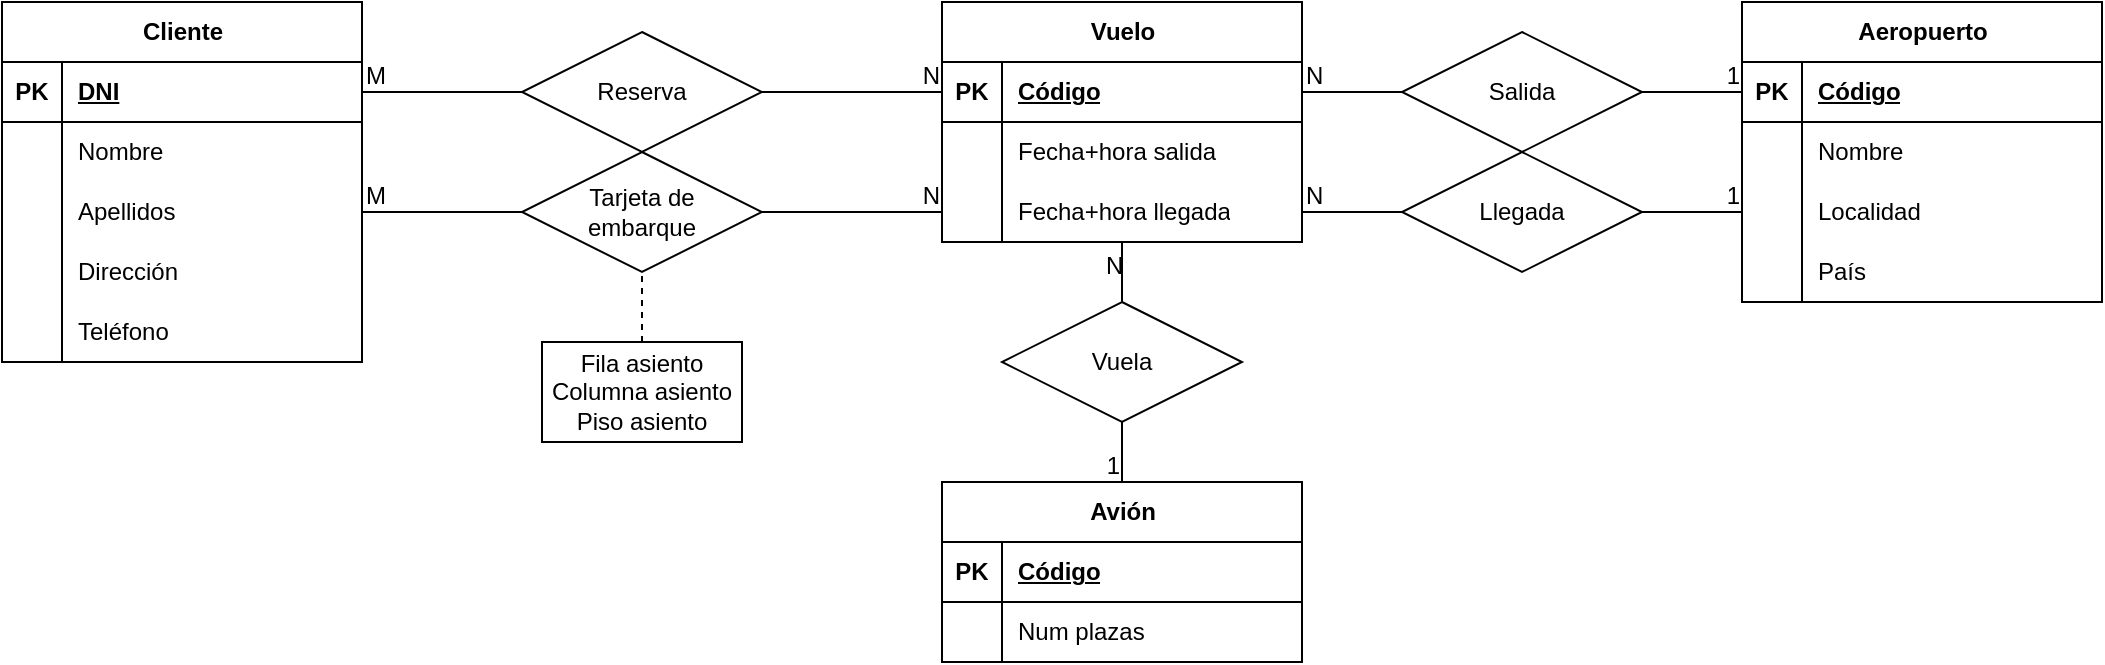 <mxfile version="21.0.10" type="github">
  <diagram name="Pàgina-1" id="Va1cdchWB8bJPIS2a1SG">
    <mxGraphModel dx="1120" dy="484" grid="1" gridSize="10" guides="1" tooltips="1" connect="1" arrows="1" fold="1" page="1" pageScale="1" pageWidth="827" pageHeight="1169" math="0" shadow="0">
      <root>
        <mxCell id="0" />
        <mxCell id="1" parent="0" />
        <mxCell id="PpxIdY-jv1hWtxWmE0YN-1" value="Vuelo" style="shape=table;startSize=30;container=1;collapsible=1;childLayout=tableLayout;fixedRows=1;rowLines=0;fontStyle=1;align=center;resizeLast=1;html=1;" vertex="1" parent="1">
          <mxGeometry x="490" y="120" width="180" height="120" as="geometry" />
        </mxCell>
        <mxCell id="PpxIdY-jv1hWtxWmE0YN-2" value="" style="shape=tableRow;horizontal=0;startSize=0;swimlaneHead=0;swimlaneBody=0;fillColor=none;collapsible=0;dropTarget=0;points=[[0,0.5],[1,0.5]];portConstraint=eastwest;top=0;left=0;right=0;bottom=1;" vertex="1" parent="PpxIdY-jv1hWtxWmE0YN-1">
          <mxGeometry y="30" width="180" height="30" as="geometry" />
        </mxCell>
        <mxCell id="PpxIdY-jv1hWtxWmE0YN-3" value="PK" style="shape=partialRectangle;connectable=0;fillColor=none;top=0;left=0;bottom=0;right=0;fontStyle=1;overflow=hidden;whiteSpace=wrap;html=1;" vertex="1" parent="PpxIdY-jv1hWtxWmE0YN-2">
          <mxGeometry width="30" height="30" as="geometry">
            <mxRectangle width="30" height="30" as="alternateBounds" />
          </mxGeometry>
        </mxCell>
        <mxCell id="PpxIdY-jv1hWtxWmE0YN-4" value="Código" style="shape=partialRectangle;connectable=0;fillColor=none;top=0;left=0;bottom=0;right=0;align=left;spacingLeft=6;fontStyle=5;overflow=hidden;whiteSpace=wrap;html=1;" vertex="1" parent="PpxIdY-jv1hWtxWmE0YN-2">
          <mxGeometry x="30" width="150" height="30" as="geometry">
            <mxRectangle width="150" height="30" as="alternateBounds" />
          </mxGeometry>
        </mxCell>
        <mxCell id="PpxIdY-jv1hWtxWmE0YN-5" value="" style="shape=tableRow;horizontal=0;startSize=0;swimlaneHead=0;swimlaneBody=0;fillColor=none;collapsible=0;dropTarget=0;points=[[0,0.5],[1,0.5]];portConstraint=eastwest;top=0;left=0;right=0;bottom=0;" vertex="1" parent="PpxIdY-jv1hWtxWmE0YN-1">
          <mxGeometry y="60" width="180" height="30" as="geometry" />
        </mxCell>
        <mxCell id="PpxIdY-jv1hWtxWmE0YN-6" value="" style="shape=partialRectangle;connectable=0;fillColor=none;top=0;left=0;bottom=0;right=0;editable=1;overflow=hidden;whiteSpace=wrap;html=1;" vertex="1" parent="PpxIdY-jv1hWtxWmE0YN-5">
          <mxGeometry width="30" height="30" as="geometry">
            <mxRectangle width="30" height="30" as="alternateBounds" />
          </mxGeometry>
        </mxCell>
        <mxCell id="PpxIdY-jv1hWtxWmE0YN-7" value="Fecha+hora salida" style="shape=partialRectangle;connectable=0;fillColor=none;top=0;left=0;bottom=0;right=0;align=left;spacingLeft=6;overflow=hidden;whiteSpace=wrap;html=1;" vertex="1" parent="PpxIdY-jv1hWtxWmE0YN-5">
          <mxGeometry x="30" width="150" height="30" as="geometry">
            <mxRectangle width="150" height="30" as="alternateBounds" />
          </mxGeometry>
        </mxCell>
        <mxCell id="PpxIdY-jv1hWtxWmE0YN-8" value="" style="shape=tableRow;horizontal=0;startSize=0;swimlaneHead=0;swimlaneBody=0;fillColor=none;collapsible=0;dropTarget=0;points=[[0,0.5],[1,0.5]];portConstraint=eastwest;top=0;left=0;right=0;bottom=0;" vertex="1" parent="PpxIdY-jv1hWtxWmE0YN-1">
          <mxGeometry y="90" width="180" height="30" as="geometry" />
        </mxCell>
        <mxCell id="PpxIdY-jv1hWtxWmE0YN-9" value="" style="shape=partialRectangle;connectable=0;fillColor=none;top=0;left=0;bottom=0;right=0;editable=1;overflow=hidden;whiteSpace=wrap;html=1;" vertex="1" parent="PpxIdY-jv1hWtxWmE0YN-8">
          <mxGeometry width="30" height="30" as="geometry">
            <mxRectangle width="30" height="30" as="alternateBounds" />
          </mxGeometry>
        </mxCell>
        <mxCell id="PpxIdY-jv1hWtxWmE0YN-10" value="Fecha+hora llegada" style="shape=partialRectangle;connectable=0;fillColor=none;top=0;left=0;bottom=0;right=0;align=left;spacingLeft=6;overflow=hidden;whiteSpace=wrap;html=1;" vertex="1" parent="PpxIdY-jv1hWtxWmE0YN-8">
          <mxGeometry x="30" width="150" height="30" as="geometry">
            <mxRectangle width="150" height="30" as="alternateBounds" />
          </mxGeometry>
        </mxCell>
        <mxCell id="PpxIdY-jv1hWtxWmE0YN-14" value="Aeropuerto" style="shape=table;startSize=30;container=1;collapsible=1;childLayout=tableLayout;fixedRows=1;rowLines=0;fontStyle=1;align=center;resizeLast=1;html=1;" vertex="1" parent="1">
          <mxGeometry x="890" y="120" width="180" height="150" as="geometry" />
        </mxCell>
        <mxCell id="PpxIdY-jv1hWtxWmE0YN-15" value="" style="shape=tableRow;horizontal=0;startSize=0;swimlaneHead=0;swimlaneBody=0;fillColor=none;collapsible=0;dropTarget=0;points=[[0,0.5],[1,0.5]];portConstraint=eastwest;top=0;left=0;right=0;bottom=1;" vertex="1" parent="PpxIdY-jv1hWtxWmE0YN-14">
          <mxGeometry y="30" width="180" height="30" as="geometry" />
        </mxCell>
        <mxCell id="PpxIdY-jv1hWtxWmE0YN-16" value="PK" style="shape=partialRectangle;connectable=0;fillColor=none;top=0;left=0;bottom=0;right=0;fontStyle=1;overflow=hidden;whiteSpace=wrap;html=1;" vertex="1" parent="PpxIdY-jv1hWtxWmE0YN-15">
          <mxGeometry width="30" height="30" as="geometry">
            <mxRectangle width="30" height="30" as="alternateBounds" />
          </mxGeometry>
        </mxCell>
        <mxCell id="PpxIdY-jv1hWtxWmE0YN-17" value="Código" style="shape=partialRectangle;connectable=0;fillColor=none;top=0;left=0;bottom=0;right=0;align=left;spacingLeft=6;fontStyle=5;overflow=hidden;whiteSpace=wrap;html=1;" vertex="1" parent="PpxIdY-jv1hWtxWmE0YN-15">
          <mxGeometry x="30" width="150" height="30" as="geometry">
            <mxRectangle width="150" height="30" as="alternateBounds" />
          </mxGeometry>
        </mxCell>
        <mxCell id="PpxIdY-jv1hWtxWmE0YN-18" value="" style="shape=tableRow;horizontal=0;startSize=0;swimlaneHead=0;swimlaneBody=0;fillColor=none;collapsible=0;dropTarget=0;points=[[0,0.5],[1,0.5]];portConstraint=eastwest;top=0;left=0;right=0;bottom=0;" vertex="1" parent="PpxIdY-jv1hWtxWmE0YN-14">
          <mxGeometry y="60" width="180" height="30" as="geometry" />
        </mxCell>
        <mxCell id="PpxIdY-jv1hWtxWmE0YN-19" value="" style="shape=partialRectangle;connectable=0;fillColor=none;top=0;left=0;bottom=0;right=0;editable=1;overflow=hidden;whiteSpace=wrap;html=1;" vertex="1" parent="PpxIdY-jv1hWtxWmE0YN-18">
          <mxGeometry width="30" height="30" as="geometry">
            <mxRectangle width="30" height="30" as="alternateBounds" />
          </mxGeometry>
        </mxCell>
        <mxCell id="PpxIdY-jv1hWtxWmE0YN-20" value="Nombre" style="shape=partialRectangle;connectable=0;fillColor=none;top=0;left=0;bottom=0;right=0;align=left;spacingLeft=6;overflow=hidden;whiteSpace=wrap;html=1;" vertex="1" parent="PpxIdY-jv1hWtxWmE0YN-18">
          <mxGeometry x="30" width="150" height="30" as="geometry">
            <mxRectangle width="150" height="30" as="alternateBounds" />
          </mxGeometry>
        </mxCell>
        <mxCell id="PpxIdY-jv1hWtxWmE0YN-21" value="" style="shape=tableRow;horizontal=0;startSize=0;swimlaneHead=0;swimlaneBody=0;fillColor=none;collapsible=0;dropTarget=0;points=[[0,0.5],[1,0.5]];portConstraint=eastwest;top=0;left=0;right=0;bottom=0;" vertex="1" parent="PpxIdY-jv1hWtxWmE0YN-14">
          <mxGeometry y="90" width="180" height="30" as="geometry" />
        </mxCell>
        <mxCell id="PpxIdY-jv1hWtxWmE0YN-22" value="" style="shape=partialRectangle;connectable=0;fillColor=none;top=0;left=0;bottom=0;right=0;editable=1;overflow=hidden;whiteSpace=wrap;html=1;" vertex="1" parent="PpxIdY-jv1hWtxWmE0YN-21">
          <mxGeometry width="30" height="30" as="geometry">
            <mxRectangle width="30" height="30" as="alternateBounds" />
          </mxGeometry>
        </mxCell>
        <mxCell id="PpxIdY-jv1hWtxWmE0YN-23" value="Localidad" style="shape=partialRectangle;connectable=0;fillColor=none;top=0;left=0;bottom=0;right=0;align=left;spacingLeft=6;overflow=hidden;whiteSpace=wrap;html=1;" vertex="1" parent="PpxIdY-jv1hWtxWmE0YN-21">
          <mxGeometry x="30" width="150" height="30" as="geometry">
            <mxRectangle width="150" height="30" as="alternateBounds" />
          </mxGeometry>
        </mxCell>
        <mxCell id="PpxIdY-jv1hWtxWmE0YN-24" value="" style="shape=tableRow;horizontal=0;startSize=0;swimlaneHead=0;swimlaneBody=0;fillColor=none;collapsible=0;dropTarget=0;points=[[0,0.5],[1,0.5]];portConstraint=eastwest;top=0;left=0;right=0;bottom=0;" vertex="1" parent="PpxIdY-jv1hWtxWmE0YN-14">
          <mxGeometry y="120" width="180" height="30" as="geometry" />
        </mxCell>
        <mxCell id="PpxIdY-jv1hWtxWmE0YN-25" value="" style="shape=partialRectangle;connectable=0;fillColor=none;top=0;left=0;bottom=0;right=0;editable=1;overflow=hidden;whiteSpace=wrap;html=1;" vertex="1" parent="PpxIdY-jv1hWtxWmE0YN-24">
          <mxGeometry width="30" height="30" as="geometry">
            <mxRectangle width="30" height="30" as="alternateBounds" />
          </mxGeometry>
        </mxCell>
        <mxCell id="PpxIdY-jv1hWtxWmE0YN-26" value="País" style="shape=partialRectangle;connectable=0;fillColor=none;top=0;left=0;bottom=0;right=0;align=left;spacingLeft=6;overflow=hidden;whiteSpace=wrap;html=1;" vertex="1" parent="PpxIdY-jv1hWtxWmE0YN-24">
          <mxGeometry x="30" width="150" height="30" as="geometry">
            <mxRectangle width="150" height="30" as="alternateBounds" />
          </mxGeometry>
        </mxCell>
        <mxCell id="PpxIdY-jv1hWtxWmE0YN-27" value="" style="endArrow=none;html=1;rounded=0;" edge="1" parent="1" source="PpxIdY-jv1hWtxWmE0YN-2" target="PpxIdY-jv1hWtxWmE0YN-15">
          <mxGeometry relative="1" as="geometry">
            <mxPoint x="720" y="170" as="sourcePoint" />
            <mxPoint x="880" y="170" as="targetPoint" />
          </mxGeometry>
        </mxCell>
        <mxCell id="PpxIdY-jv1hWtxWmE0YN-28" value="N" style="resizable=0;html=1;whiteSpace=wrap;align=left;verticalAlign=bottom;" connectable="0" vertex="1" parent="PpxIdY-jv1hWtxWmE0YN-27">
          <mxGeometry x="-1" relative="1" as="geometry" />
        </mxCell>
        <mxCell id="PpxIdY-jv1hWtxWmE0YN-29" value="1" style="resizable=0;html=1;whiteSpace=wrap;align=right;verticalAlign=bottom;" connectable="0" vertex="1" parent="PpxIdY-jv1hWtxWmE0YN-27">
          <mxGeometry x="1" relative="1" as="geometry" />
        </mxCell>
        <mxCell id="PpxIdY-jv1hWtxWmE0YN-30" value="" style="endArrow=none;html=1;rounded=0;exitX=1;exitY=0.5;exitDx=0;exitDy=0;entryX=0;entryY=0.5;entryDx=0;entryDy=0;" edge="1" parent="1" source="PpxIdY-jv1hWtxWmE0YN-8" target="PpxIdY-jv1hWtxWmE0YN-21">
          <mxGeometry relative="1" as="geometry">
            <mxPoint x="720" y="240" as="sourcePoint" />
            <mxPoint x="880" y="240" as="targetPoint" />
          </mxGeometry>
        </mxCell>
        <mxCell id="PpxIdY-jv1hWtxWmE0YN-31" value="N" style="resizable=0;html=1;whiteSpace=wrap;align=left;verticalAlign=bottom;" connectable="0" vertex="1" parent="PpxIdY-jv1hWtxWmE0YN-30">
          <mxGeometry x="-1" relative="1" as="geometry" />
        </mxCell>
        <mxCell id="PpxIdY-jv1hWtxWmE0YN-32" value="1" style="resizable=0;html=1;whiteSpace=wrap;align=right;verticalAlign=bottom;" connectable="0" vertex="1" parent="PpxIdY-jv1hWtxWmE0YN-30">
          <mxGeometry x="1" relative="1" as="geometry" />
        </mxCell>
        <mxCell id="PpxIdY-jv1hWtxWmE0YN-36" value="Salida" style="shape=rhombus;perimeter=rhombusPerimeter;whiteSpace=wrap;html=1;align=center;" vertex="1" parent="1">
          <mxGeometry x="720" y="135" width="120" height="60" as="geometry" />
        </mxCell>
        <mxCell id="PpxIdY-jv1hWtxWmE0YN-37" value="Llegada" style="shape=rhombus;perimeter=rhombusPerimeter;whiteSpace=wrap;html=1;align=center;" vertex="1" parent="1">
          <mxGeometry x="720" y="195" width="120" height="60" as="geometry" />
        </mxCell>
        <mxCell id="PpxIdY-jv1hWtxWmE0YN-38" value="Avión" style="shape=table;startSize=30;container=1;collapsible=1;childLayout=tableLayout;fixedRows=1;rowLines=0;fontStyle=1;align=center;resizeLast=1;html=1;" vertex="1" parent="1">
          <mxGeometry x="490" y="360" width="180" height="90" as="geometry" />
        </mxCell>
        <mxCell id="PpxIdY-jv1hWtxWmE0YN-39" value="" style="shape=tableRow;horizontal=0;startSize=0;swimlaneHead=0;swimlaneBody=0;fillColor=none;collapsible=0;dropTarget=0;points=[[0,0.5],[1,0.5]];portConstraint=eastwest;top=0;left=0;right=0;bottom=1;" vertex="1" parent="PpxIdY-jv1hWtxWmE0YN-38">
          <mxGeometry y="30" width="180" height="30" as="geometry" />
        </mxCell>
        <mxCell id="PpxIdY-jv1hWtxWmE0YN-40" value="PK" style="shape=partialRectangle;connectable=0;fillColor=none;top=0;left=0;bottom=0;right=0;fontStyle=1;overflow=hidden;whiteSpace=wrap;html=1;" vertex="1" parent="PpxIdY-jv1hWtxWmE0YN-39">
          <mxGeometry width="30" height="30" as="geometry">
            <mxRectangle width="30" height="30" as="alternateBounds" />
          </mxGeometry>
        </mxCell>
        <mxCell id="PpxIdY-jv1hWtxWmE0YN-41" value="Código" style="shape=partialRectangle;connectable=0;fillColor=none;top=0;left=0;bottom=0;right=0;align=left;spacingLeft=6;fontStyle=5;overflow=hidden;whiteSpace=wrap;html=1;" vertex="1" parent="PpxIdY-jv1hWtxWmE0YN-39">
          <mxGeometry x="30" width="150" height="30" as="geometry">
            <mxRectangle width="150" height="30" as="alternateBounds" />
          </mxGeometry>
        </mxCell>
        <mxCell id="PpxIdY-jv1hWtxWmE0YN-42" value="" style="shape=tableRow;horizontal=0;startSize=0;swimlaneHead=0;swimlaneBody=0;fillColor=none;collapsible=0;dropTarget=0;points=[[0,0.5],[1,0.5]];portConstraint=eastwest;top=0;left=0;right=0;bottom=0;" vertex="1" parent="PpxIdY-jv1hWtxWmE0YN-38">
          <mxGeometry y="60" width="180" height="30" as="geometry" />
        </mxCell>
        <mxCell id="PpxIdY-jv1hWtxWmE0YN-43" value="" style="shape=partialRectangle;connectable=0;fillColor=none;top=0;left=0;bottom=0;right=0;editable=1;overflow=hidden;whiteSpace=wrap;html=1;" vertex="1" parent="PpxIdY-jv1hWtxWmE0YN-42">
          <mxGeometry width="30" height="30" as="geometry">
            <mxRectangle width="30" height="30" as="alternateBounds" />
          </mxGeometry>
        </mxCell>
        <mxCell id="PpxIdY-jv1hWtxWmE0YN-44" value="Num plazas" style="shape=partialRectangle;connectable=0;fillColor=none;top=0;left=0;bottom=0;right=0;align=left;spacingLeft=6;overflow=hidden;whiteSpace=wrap;html=1;" vertex="1" parent="PpxIdY-jv1hWtxWmE0YN-42">
          <mxGeometry x="30" width="150" height="30" as="geometry">
            <mxRectangle width="150" height="30" as="alternateBounds" />
          </mxGeometry>
        </mxCell>
        <mxCell id="PpxIdY-jv1hWtxWmE0YN-51" value="" style="endArrow=none;html=1;rounded=0;" edge="1" parent="1" source="PpxIdY-jv1hWtxWmE0YN-1" target="PpxIdY-jv1hWtxWmE0YN-38">
          <mxGeometry relative="1" as="geometry">
            <mxPoint x="780" y="340" as="sourcePoint" />
            <mxPoint x="940" y="340" as="targetPoint" />
          </mxGeometry>
        </mxCell>
        <mxCell id="PpxIdY-jv1hWtxWmE0YN-52" value="N" style="resizable=0;html=1;whiteSpace=wrap;align=left;verticalAlign=bottom;" connectable="0" vertex="1" parent="PpxIdY-jv1hWtxWmE0YN-51">
          <mxGeometry x="-1" relative="1" as="geometry">
            <mxPoint x="-10" y="20" as="offset" />
          </mxGeometry>
        </mxCell>
        <mxCell id="PpxIdY-jv1hWtxWmE0YN-53" value="1" style="resizable=0;html=1;whiteSpace=wrap;align=right;verticalAlign=bottom;" connectable="0" vertex="1" parent="PpxIdY-jv1hWtxWmE0YN-51">
          <mxGeometry x="1" relative="1" as="geometry" />
        </mxCell>
        <mxCell id="PpxIdY-jv1hWtxWmE0YN-54" value="Vuela" style="shape=rhombus;perimeter=rhombusPerimeter;whiteSpace=wrap;html=1;align=center;" vertex="1" parent="1">
          <mxGeometry x="520" y="270" width="120" height="60" as="geometry" />
        </mxCell>
        <mxCell id="PpxIdY-jv1hWtxWmE0YN-55" value="Cliente" style="shape=table;startSize=30;container=1;collapsible=1;childLayout=tableLayout;fixedRows=1;rowLines=0;fontStyle=1;align=center;resizeLast=1;html=1;" vertex="1" parent="1">
          <mxGeometry x="20" y="120" width="180" height="180" as="geometry" />
        </mxCell>
        <mxCell id="PpxIdY-jv1hWtxWmE0YN-56" value="" style="shape=tableRow;horizontal=0;startSize=0;swimlaneHead=0;swimlaneBody=0;fillColor=none;collapsible=0;dropTarget=0;points=[[0,0.5],[1,0.5]];portConstraint=eastwest;top=0;left=0;right=0;bottom=1;" vertex="1" parent="PpxIdY-jv1hWtxWmE0YN-55">
          <mxGeometry y="30" width="180" height="30" as="geometry" />
        </mxCell>
        <mxCell id="PpxIdY-jv1hWtxWmE0YN-57" value="PK" style="shape=partialRectangle;connectable=0;fillColor=none;top=0;left=0;bottom=0;right=0;fontStyle=1;overflow=hidden;whiteSpace=wrap;html=1;" vertex="1" parent="PpxIdY-jv1hWtxWmE0YN-56">
          <mxGeometry width="30" height="30" as="geometry">
            <mxRectangle width="30" height="30" as="alternateBounds" />
          </mxGeometry>
        </mxCell>
        <mxCell id="PpxIdY-jv1hWtxWmE0YN-58" value="DNI" style="shape=partialRectangle;connectable=0;fillColor=none;top=0;left=0;bottom=0;right=0;align=left;spacingLeft=6;fontStyle=5;overflow=hidden;whiteSpace=wrap;html=1;" vertex="1" parent="PpxIdY-jv1hWtxWmE0YN-56">
          <mxGeometry x="30" width="150" height="30" as="geometry">
            <mxRectangle width="150" height="30" as="alternateBounds" />
          </mxGeometry>
        </mxCell>
        <mxCell id="PpxIdY-jv1hWtxWmE0YN-59" value="" style="shape=tableRow;horizontal=0;startSize=0;swimlaneHead=0;swimlaneBody=0;fillColor=none;collapsible=0;dropTarget=0;points=[[0,0.5],[1,0.5]];portConstraint=eastwest;top=0;left=0;right=0;bottom=0;" vertex="1" parent="PpxIdY-jv1hWtxWmE0YN-55">
          <mxGeometry y="60" width="180" height="30" as="geometry" />
        </mxCell>
        <mxCell id="PpxIdY-jv1hWtxWmE0YN-60" value="" style="shape=partialRectangle;connectable=0;fillColor=none;top=0;left=0;bottom=0;right=0;editable=1;overflow=hidden;whiteSpace=wrap;html=1;" vertex="1" parent="PpxIdY-jv1hWtxWmE0YN-59">
          <mxGeometry width="30" height="30" as="geometry">
            <mxRectangle width="30" height="30" as="alternateBounds" />
          </mxGeometry>
        </mxCell>
        <mxCell id="PpxIdY-jv1hWtxWmE0YN-61" value="Nombre" style="shape=partialRectangle;connectable=0;fillColor=none;top=0;left=0;bottom=0;right=0;align=left;spacingLeft=6;overflow=hidden;whiteSpace=wrap;html=1;" vertex="1" parent="PpxIdY-jv1hWtxWmE0YN-59">
          <mxGeometry x="30" width="150" height="30" as="geometry">
            <mxRectangle width="150" height="30" as="alternateBounds" />
          </mxGeometry>
        </mxCell>
        <mxCell id="PpxIdY-jv1hWtxWmE0YN-62" value="" style="shape=tableRow;horizontal=0;startSize=0;swimlaneHead=0;swimlaneBody=0;fillColor=none;collapsible=0;dropTarget=0;points=[[0,0.5],[1,0.5]];portConstraint=eastwest;top=0;left=0;right=0;bottom=0;" vertex="1" parent="PpxIdY-jv1hWtxWmE0YN-55">
          <mxGeometry y="90" width="180" height="30" as="geometry" />
        </mxCell>
        <mxCell id="PpxIdY-jv1hWtxWmE0YN-63" value="" style="shape=partialRectangle;connectable=0;fillColor=none;top=0;left=0;bottom=0;right=0;editable=1;overflow=hidden;whiteSpace=wrap;html=1;" vertex="1" parent="PpxIdY-jv1hWtxWmE0YN-62">
          <mxGeometry width="30" height="30" as="geometry">
            <mxRectangle width="30" height="30" as="alternateBounds" />
          </mxGeometry>
        </mxCell>
        <mxCell id="PpxIdY-jv1hWtxWmE0YN-64" value="Apellidos" style="shape=partialRectangle;connectable=0;fillColor=none;top=0;left=0;bottom=0;right=0;align=left;spacingLeft=6;overflow=hidden;whiteSpace=wrap;html=1;" vertex="1" parent="PpxIdY-jv1hWtxWmE0YN-62">
          <mxGeometry x="30" width="150" height="30" as="geometry">
            <mxRectangle width="150" height="30" as="alternateBounds" />
          </mxGeometry>
        </mxCell>
        <mxCell id="PpxIdY-jv1hWtxWmE0YN-65" value="" style="shape=tableRow;horizontal=0;startSize=0;swimlaneHead=0;swimlaneBody=0;fillColor=none;collapsible=0;dropTarget=0;points=[[0,0.5],[1,0.5]];portConstraint=eastwest;top=0;left=0;right=0;bottom=0;" vertex="1" parent="PpxIdY-jv1hWtxWmE0YN-55">
          <mxGeometry y="120" width="180" height="30" as="geometry" />
        </mxCell>
        <mxCell id="PpxIdY-jv1hWtxWmE0YN-66" value="" style="shape=partialRectangle;connectable=0;fillColor=none;top=0;left=0;bottom=0;right=0;editable=1;overflow=hidden;whiteSpace=wrap;html=1;" vertex="1" parent="PpxIdY-jv1hWtxWmE0YN-65">
          <mxGeometry width="30" height="30" as="geometry">
            <mxRectangle width="30" height="30" as="alternateBounds" />
          </mxGeometry>
        </mxCell>
        <mxCell id="PpxIdY-jv1hWtxWmE0YN-67" value="Dirección" style="shape=partialRectangle;connectable=0;fillColor=none;top=0;left=0;bottom=0;right=0;align=left;spacingLeft=6;overflow=hidden;whiteSpace=wrap;html=1;" vertex="1" parent="PpxIdY-jv1hWtxWmE0YN-65">
          <mxGeometry x="30" width="150" height="30" as="geometry">
            <mxRectangle width="150" height="30" as="alternateBounds" />
          </mxGeometry>
        </mxCell>
        <mxCell id="PpxIdY-jv1hWtxWmE0YN-68" value="" style="shape=tableRow;horizontal=0;startSize=0;swimlaneHead=0;swimlaneBody=0;fillColor=none;collapsible=0;dropTarget=0;points=[[0,0.5],[1,0.5]];portConstraint=eastwest;top=0;left=0;right=0;bottom=0;" vertex="1" parent="PpxIdY-jv1hWtxWmE0YN-55">
          <mxGeometry y="150" width="180" height="30" as="geometry" />
        </mxCell>
        <mxCell id="PpxIdY-jv1hWtxWmE0YN-69" value="" style="shape=partialRectangle;connectable=0;fillColor=none;top=0;left=0;bottom=0;right=0;editable=1;overflow=hidden;whiteSpace=wrap;html=1;" vertex="1" parent="PpxIdY-jv1hWtxWmE0YN-68">
          <mxGeometry width="30" height="30" as="geometry">
            <mxRectangle width="30" height="30" as="alternateBounds" />
          </mxGeometry>
        </mxCell>
        <mxCell id="PpxIdY-jv1hWtxWmE0YN-70" value="Teléfono" style="shape=partialRectangle;connectable=0;fillColor=none;top=0;left=0;bottom=0;right=0;align=left;spacingLeft=6;overflow=hidden;whiteSpace=wrap;html=1;" vertex="1" parent="PpxIdY-jv1hWtxWmE0YN-68">
          <mxGeometry x="30" width="150" height="30" as="geometry">
            <mxRectangle width="150" height="30" as="alternateBounds" />
          </mxGeometry>
        </mxCell>
        <mxCell id="PpxIdY-jv1hWtxWmE0YN-73" value="" style="endArrow=none;html=1;rounded=0;exitX=1;exitY=0.5;exitDx=0;exitDy=0;entryX=0;entryY=0.5;entryDx=0;entryDy=0;" edge="1" parent="1" source="PpxIdY-jv1hWtxWmE0YN-56" target="PpxIdY-jv1hWtxWmE0YN-2">
          <mxGeometry relative="1" as="geometry">
            <mxPoint x="280" y="170" as="sourcePoint" />
            <mxPoint x="440" y="170" as="targetPoint" />
          </mxGeometry>
        </mxCell>
        <mxCell id="PpxIdY-jv1hWtxWmE0YN-74" value="M" style="resizable=0;html=1;whiteSpace=wrap;align=left;verticalAlign=bottom;" connectable="0" vertex="1" parent="PpxIdY-jv1hWtxWmE0YN-73">
          <mxGeometry x="-1" relative="1" as="geometry" />
        </mxCell>
        <mxCell id="PpxIdY-jv1hWtxWmE0YN-75" value="N" style="resizable=0;html=1;whiteSpace=wrap;align=right;verticalAlign=bottom;" connectable="0" vertex="1" parent="PpxIdY-jv1hWtxWmE0YN-73">
          <mxGeometry x="1" relative="1" as="geometry" />
        </mxCell>
        <mxCell id="PpxIdY-jv1hWtxWmE0YN-76" value="" style="endArrow=none;html=1;rounded=0;entryX=0;entryY=0.5;entryDx=0;entryDy=0;" edge="1" parent="1" source="PpxIdY-jv1hWtxWmE0YN-62" target="PpxIdY-jv1hWtxWmE0YN-8">
          <mxGeometry relative="1" as="geometry">
            <mxPoint x="290" y="230" as="sourcePoint" />
            <mxPoint x="450" y="230" as="targetPoint" />
          </mxGeometry>
        </mxCell>
        <mxCell id="PpxIdY-jv1hWtxWmE0YN-77" value="M" style="resizable=0;html=1;whiteSpace=wrap;align=left;verticalAlign=bottom;" connectable="0" vertex="1" parent="PpxIdY-jv1hWtxWmE0YN-76">
          <mxGeometry x="-1" relative="1" as="geometry" />
        </mxCell>
        <mxCell id="PpxIdY-jv1hWtxWmE0YN-78" value="N" style="resizable=0;html=1;whiteSpace=wrap;align=right;verticalAlign=bottom;" connectable="0" vertex="1" parent="PpxIdY-jv1hWtxWmE0YN-76">
          <mxGeometry x="1" relative="1" as="geometry" />
        </mxCell>
        <mxCell id="PpxIdY-jv1hWtxWmE0YN-71" value="Reserva" style="shape=rhombus;perimeter=rhombusPerimeter;whiteSpace=wrap;html=1;align=center;" vertex="1" parent="1">
          <mxGeometry x="280" y="135" width="120" height="60" as="geometry" />
        </mxCell>
        <mxCell id="PpxIdY-jv1hWtxWmE0YN-72" value="Tarjeta de&lt;br&gt;embarque" style="shape=rhombus;perimeter=rhombusPerimeter;whiteSpace=wrap;html=1;align=center;" vertex="1" parent="1">
          <mxGeometry x="280" y="195" width="120" height="60" as="geometry" />
        </mxCell>
        <mxCell id="PpxIdY-jv1hWtxWmE0YN-79" value="Fila asiento&lt;br&gt;Columna asiento&lt;br&gt;Piso asiento" style="whiteSpace=wrap;html=1;align=center;" vertex="1" parent="1">
          <mxGeometry x="290" y="290" width="100" height="50" as="geometry" />
        </mxCell>
        <mxCell id="PpxIdY-jv1hWtxWmE0YN-80" value="" style="endArrow=none;dashed=1;html=1;rounded=0;" edge="1" parent="1" source="PpxIdY-jv1hWtxWmE0YN-79" target="PpxIdY-jv1hWtxWmE0YN-72">
          <mxGeometry width="50" height="50" relative="1" as="geometry">
            <mxPoint x="200" y="380" as="sourcePoint" />
            <mxPoint x="250" y="330" as="targetPoint" />
          </mxGeometry>
        </mxCell>
      </root>
    </mxGraphModel>
  </diagram>
</mxfile>
